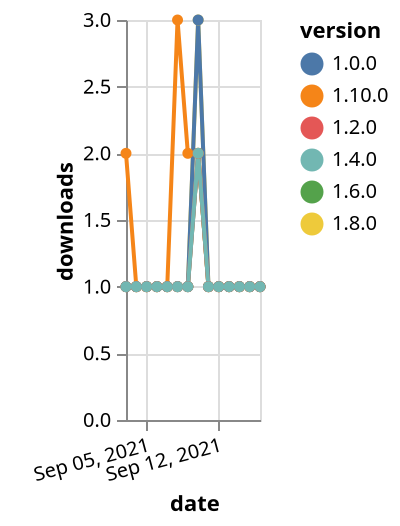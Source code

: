 {"$schema": "https://vega.github.io/schema/vega-lite/v5.json", "description": "A simple bar chart with embedded data.", "data": {"values": [{"date": "2021-09-03", "total": 149, "delta": 1, "version": "1.6.0"}, {"date": "2021-09-04", "total": 150, "delta": 1, "version": "1.6.0"}, {"date": "2021-09-05", "total": 151, "delta": 1, "version": "1.6.0"}, {"date": "2021-09-06", "total": 152, "delta": 1, "version": "1.6.0"}, {"date": "2021-09-07", "total": 153, "delta": 1, "version": "1.6.0"}, {"date": "2021-09-08", "total": 154, "delta": 1, "version": "1.6.0"}, {"date": "2021-09-09", "total": 155, "delta": 1, "version": "1.6.0"}, {"date": "2021-09-10", "total": 157, "delta": 2, "version": "1.6.0"}, {"date": "2021-09-11", "total": 158, "delta": 1, "version": "1.6.0"}, {"date": "2021-09-12", "total": 159, "delta": 1, "version": "1.6.0"}, {"date": "2021-09-13", "total": 160, "delta": 1, "version": "1.6.0"}, {"date": "2021-09-14", "total": 161, "delta": 1, "version": "1.6.0"}, {"date": "2021-09-15", "total": 162, "delta": 1, "version": "1.6.0"}, {"date": "2021-09-16", "total": 163, "delta": 1, "version": "1.6.0"}, {"date": "2021-09-03", "total": 173, "delta": 1, "version": "1.8.0"}, {"date": "2021-09-04", "total": 174, "delta": 1, "version": "1.8.0"}, {"date": "2021-09-05", "total": 175, "delta": 1, "version": "1.8.0"}, {"date": "2021-09-06", "total": 176, "delta": 1, "version": "1.8.0"}, {"date": "2021-09-07", "total": 177, "delta": 1, "version": "1.8.0"}, {"date": "2021-09-08", "total": 178, "delta": 1, "version": "1.8.0"}, {"date": "2021-09-09", "total": 179, "delta": 1, "version": "1.8.0"}, {"date": "2021-09-10", "total": 182, "delta": 3, "version": "1.8.0"}, {"date": "2021-09-11", "total": 183, "delta": 1, "version": "1.8.0"}, {"date": "2021-09-12", "total": 184, "delta": 1, "version": "1.8.0"}, {"date": "2021-09-13", "total": 185, "delta": 1, "version": "1.8.0"}, {"date": "2021-09-14", "total": 186, "delta": 1, "version": "1.8.0"}, {"date": "2021-09-15", "total": 187, "delta": 1, "version": "1.8.0"}, {"date": "2021-09-16", "total": 188, "delta": 1, "version": "1.8.0"}, {"date": "2021-09-03", "total": 120, "delta": 2, "version": "1.10.0"}, {"date": "2021-09-04", "total": 121, "delta": 1, "version": "1.10.0"}, {"date": "2021-09-05", "total": 122, "delta": 1, "version": "1.10.0"}, {"date": "2021-09-06", "total": 123, "delta": 1, "version": "1.10.0"}, {"date": "2021-09-07", "total": 124, "delta": 1, "version": "1.10.0"}, {"date": "2021-09-08", "total": 127, "delta": 3, "version": "1.10.0"}, {"date": "2021-09-09", "total": 129, "delta": 2, "version": "1.10.0"}, {"date": "2021-09-10", "total": 131, "delta": 2, "version": "1.10.0"}, {"date": "2021-09-11", "total": 132, "delta": 1, "version": "1.10.0"}, {"date": "2021-09-12", "total": 133, "delta": 1, "version": "1.10.0"}, {"date": "2021-09-13", "total": 134, "delta": 1, "version": "1.10.0"}, {"date": "2021-09-14", "total": 135, "delta": 1, "version": "1.10.0"}, {"date": "2021-09-15", "total": 136, "delta": 1, "version": "1.10.0"}, {"date": "2021-09-16", "total": 137, "delta": 1, "version": "1.10.0"}, {"date": "2021-09-03", "total": 372, "delta": 1, "version": "1.0.0"}, {"date": "2021-09-04", "total": 373, "delta": 1, "version": "1.0.0"}, {"date": "2021-09-05", "total": 374, "delta": 1, "version": "1.0.0"}, {"date": "2021-09-06", "total": 375, "delta": 1, "version": "1.0.0"}, {"date": "2021-09-07", "total": 376, "delta": 1, "version": "1.0.0"}, {"date": "2021-09-08", "total": 377, "delta": 1, "version": "1.0.0"}, {"date": "2021-09-09", "total": 378, "delta": 1, "version": "1.0.0"}, {"date": "2021-09-10", "total": 381, "delta": 3, "version": "1.0.0"}, {"date": "2021-09-11", "total": 382, "delta": 1, "version": "1.0.0"}, {"date": "2021-09-12", "total": 383, "delta": 1, "version": "1.0.0"}, {"date": "2021-09-13", "total": 384, "delta": 1, "version": "1.0.0"}, {"date": "2021-09-14", "total": 385, "delta": 1, "version": "1.0.0"}, {"date": "2021-09-15", "total": 386, "delta": 1, "version": "1.0.0"}, {"date": "2021-09-16", "total": 387, "delta": 1, "version": "1.0.0"}, {"date": "2021-09-03", "total": 182, "delta": 1, "version": "1.2.0"}, {"date": "2021-09-04", "total": 183, "delta": 1, "version": "1.2.0"}, {"date": "2021-09-05", "total": 184, "delta": 1, "version": "1.2.0"}, {"date": "2021-09-06", "total": 185, "delta": 1, "version": "1.2.0"}, {"date": "2021-09-07", "total": 186, "delta": 1, "version": "1.2.0"}, {"date": "2021-09-08", "total": 187, "delta": 1, "version": "1.2.0"}, {"date": "2021-09-09", "total": 188, "delta": 1, "version": "1.2.0"}, {"date": "2021-09-10", "total": 190, "delta": 2, "version": "1.2.0"}, {"date": "2021-09-11", "total": 191, "delta": 1, "version": "1.2.0"}, {"date": "2021-09-12", "total": 192, "delta": 1, "version": "1.2.0"}, {"date": "2021-09-13", "total": 193, "delta": 1, "version": "1.2.0"}, {"date": "2021-09-14", "total": 194, "delta": 1, "version": "1.2.0"}, {"date": "2021-09-15", "total": 195, "delta": 1, "version": "1.2.0"}, {"date": "2021-09-16", "total": 196, "delta": 1, "version": "1.2.0"}, {"date": "2021-09-03", "total": 177, "delta": 1, "version": "1.4.0"}, {"date": "2021-09-04", "total": 178, "delta": 1, "version": "1.4.0"}, {"date": "2021-09-05", "total": 179, "delta": 1, "version": "1.4.0"}, {"date": "2021-09-06", "total": 180, "delta": 1, "version": "1.4.0"}, {"date": "2021-09-07", "total": 181, "delta": 1, "version": "1.4.0"}, {"date": "2021-09-08", "total": 182, "delta": 1, "version": "1.4.0"}, {"date": "2021-09-09", "total": 183, "delta": 1, "version": "1.4.0"}, {"date": "2021-09-10", "total": 185, "delta": 2, "version": "1.4.0"}, {"date": "2021-09-11", "total": 186, "delta": 1, "version": "1.4.0"}, {"date": "2021-09-12", "total": 187, "delta": 1, "version": "1.4.0"}, {"date": "2021-09-13", "total": 188, "delta": 1, "version": "1.4.0"}, {"date": "2021-09-14", "total": 189, "delta": 1, "version": "1.4.0"}, {"date": "2021-09-15", "total": 190, "delta": 1, "version": "1.4.0"}, {"date": "2021-09-16", "total": 191, "delta": 1, "version": "1.4.0"}]}, "width": "container", "mark": {"type": "line", "point": {"filled": true}}, "encoding": {"x": {"field": "date", "type": "temporal", "timeUnit": "yearmonthdate", "title": "date", "axis": {"labelAngle": -15}}, "y": {"field": "delta", "type": "quantitative", "title": "downloads"}, "color": {"field": "version", "type": "nominal"}, "tooltip": {"field": "delta"}}}